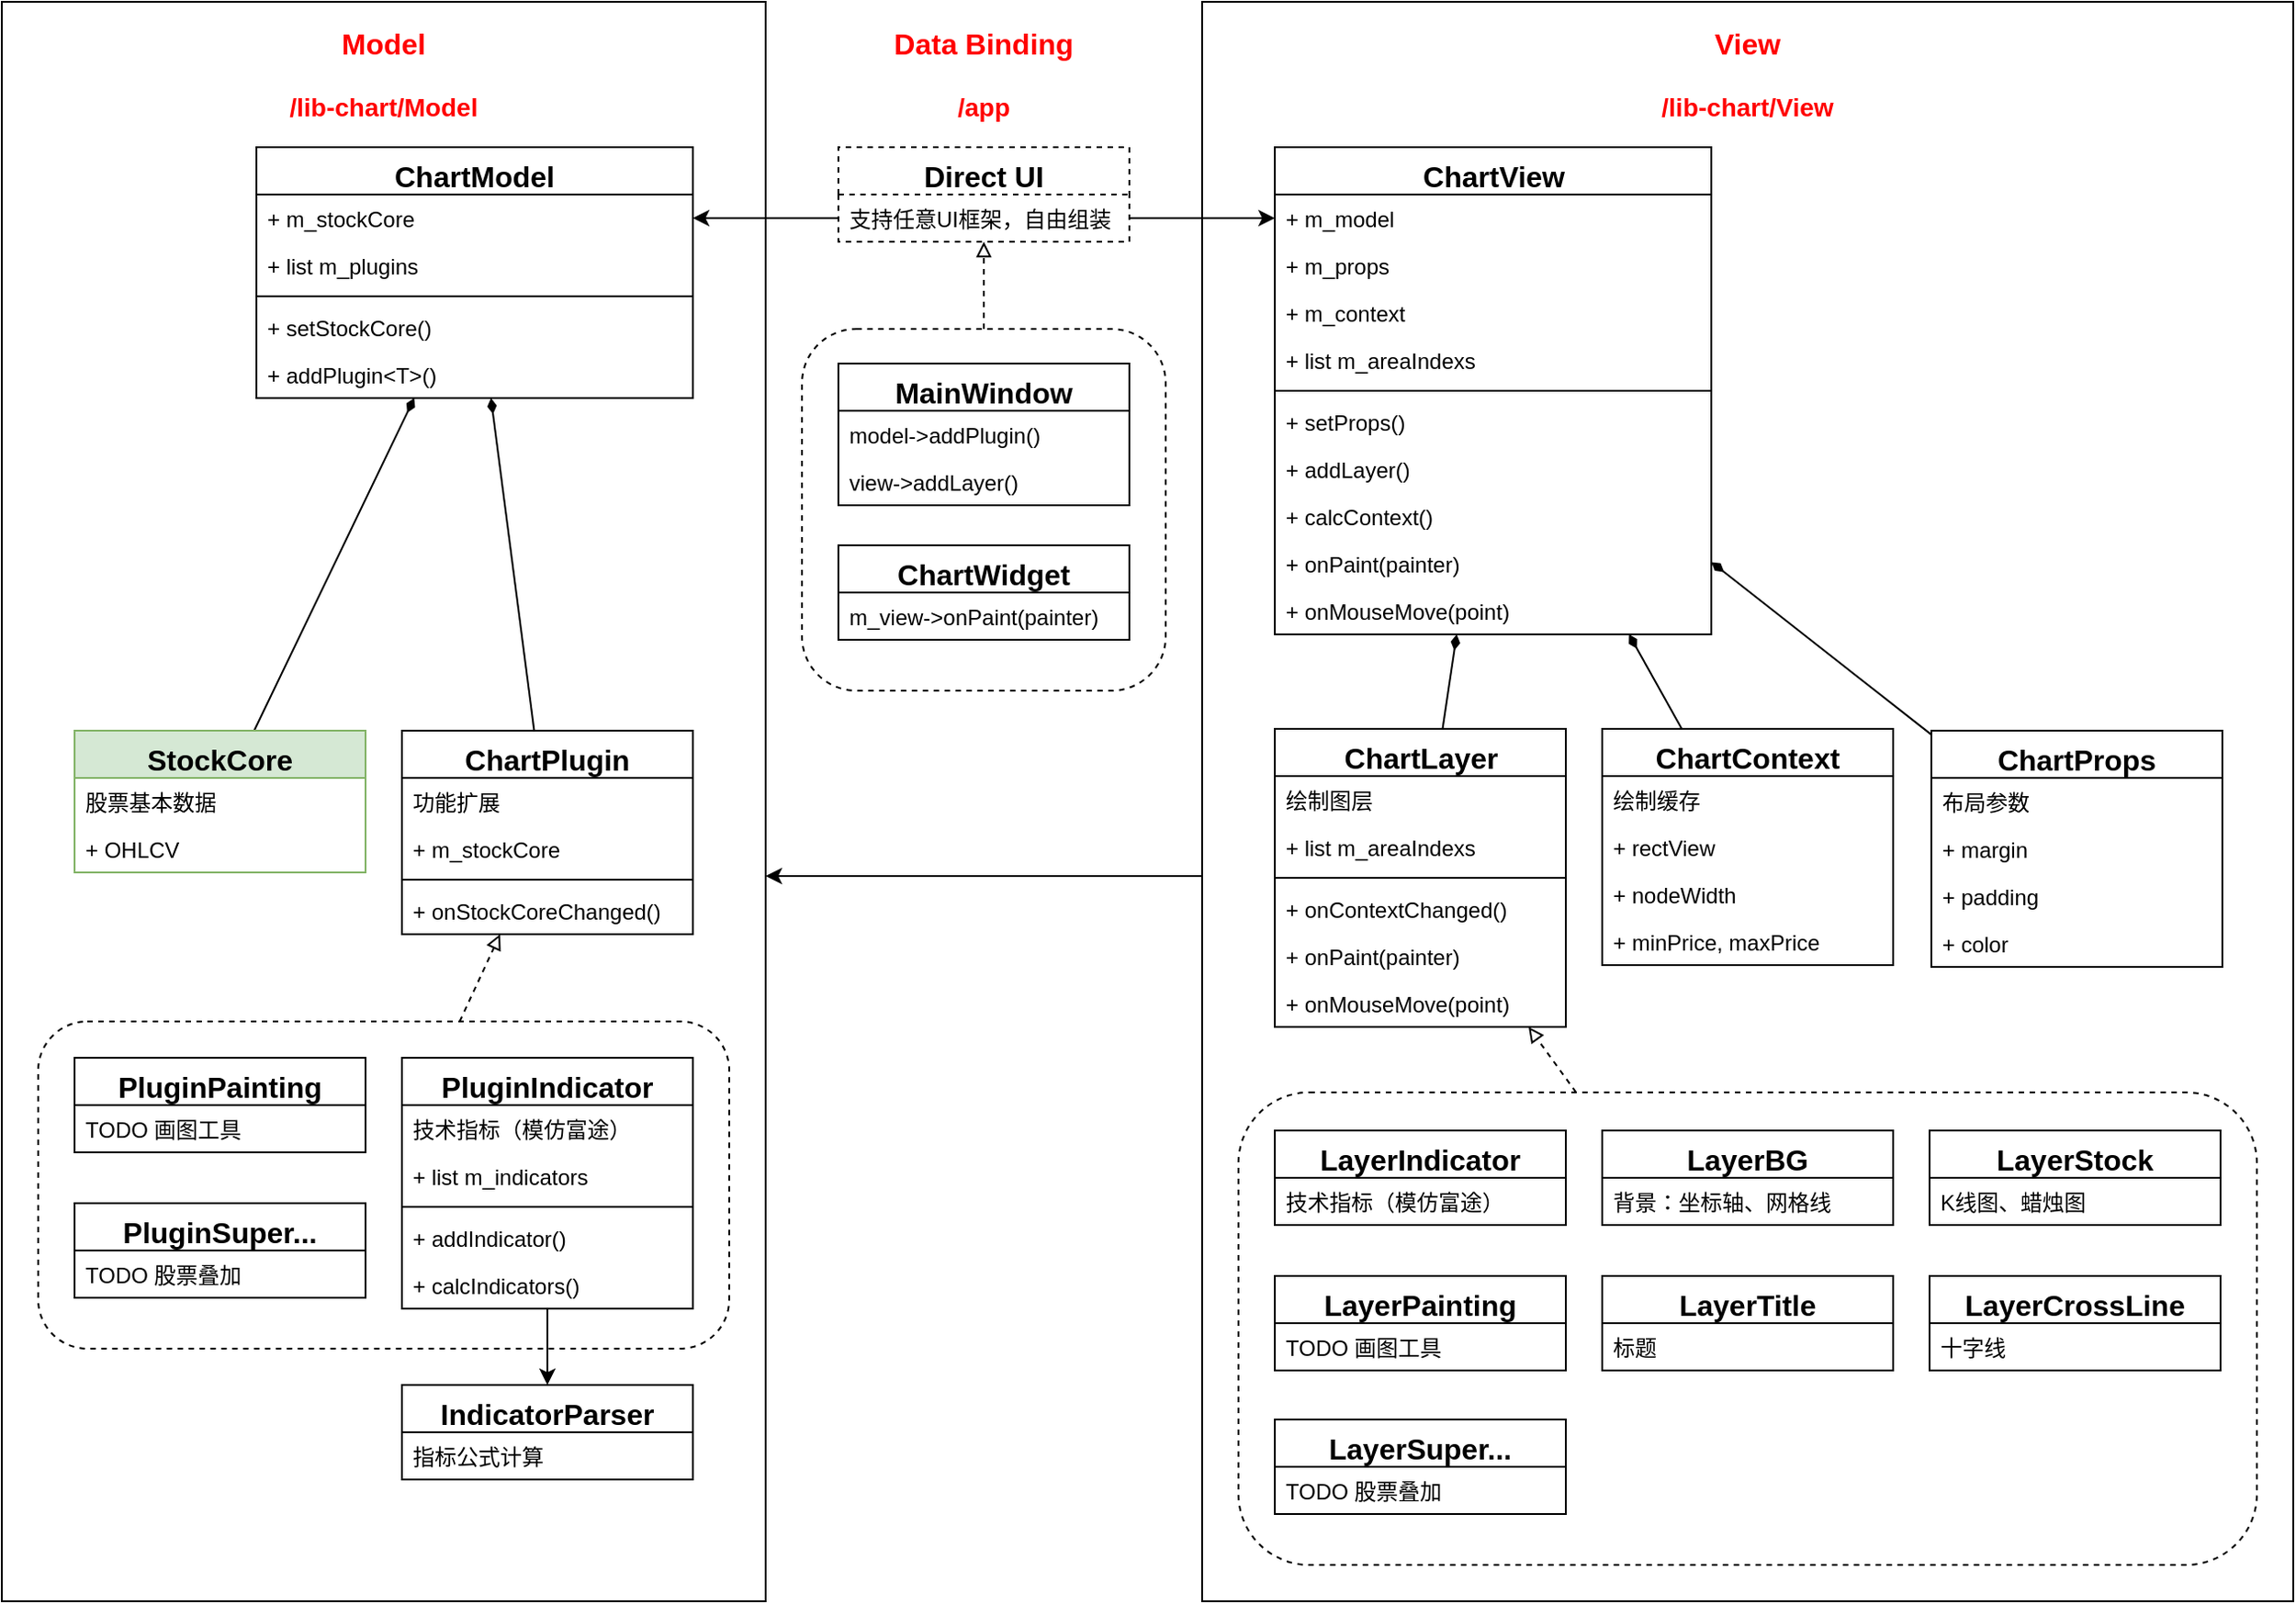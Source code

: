 <mxfile version="20.8.16" type="device"><diagram id="OxLUvv9R1Q_fNie7g9IL" name="第 1 页"><mxGraphModel dx="1098" dy="868" grid="1" gridSize="10" guides="1" tooltips="1" connect="1" arrows="1" fold="1" page="1" pageScale="1" pageWidth="827" pageHeight="1169" math="0" shadow="0"><root><mxCell id="0"/><mxCell id="1" parent="0"/><mxCell id="dZIWXUb1Ma_gfkpm0XGD-56" value="" style="rounded=0;whiteSpace=wrap;html=1;glass=0;shadow=0;" vertex="1" parent="1"><mxGeometry x="20" y="40" width="420" height="880" as="geometry"/></mxCell><mxCell id="dZIWXUb1Ma_gfkpm0XGD-57" value="" style="rounded=0;whiteSpace=wrap;html=1;" vertex="1" parent="1"><mxGeometry x="680" y="40" width="600" height="880" as="geometry"/></mxCell><mxCell id="dZIWXUb1Ma_gfkpm0XGD-43" style="edgeStyle=none;rounded=0;orthogonalLoop=1;jettySize=auto;html=1;endArrow=block;endFill=0;dashed=1;" edge="1" parent="1" source="dZIWXUb1Ma_gfkpm0XGD-32" target="x92rDyIkl2Hdk8rhzTcv-98"><mxGeometry relative="1" as="geometry"/></mxCell><mxCell id="dZIWXUb1Ma_gfkpm0XGD-32" value="" style="rounded=1;whiteSpace=wrap;html=1;labelBackgroundColor=none;dashed=1;" vertex="1" parent="1"><mxGeometry x="460" y="220" width="200" height="199" as="geometry"/></mxCell><mxCell id="dZIWXUb1Ma_gfkpm0XGD-40" style="edgeStyle=none;rounded=0;orthogonalLoop=1;jettySize=auto;html=1;dashed=1;endArrow=block;endFill=0;" edge="1" parent="1" source="Jx--1LyCdlOMn9CfVuIm-120" target="Jx--1LyCdlOMn9CfVuIm-84"><mxGeometry relative="1" as="geometry"/></mxCell><mxCell id="Jx--1LyCdlOMn9CfVuIm-120" value="" style="rounded=1;whiteSpace=wrap;html=1;labelBackgroundColor=none;fillColor=none;dashed=1;" parent="1" vertex="1"><mxGeometry x="700" y="640" width="560" height="260" as="geometry"/></mxCell><mxCell id="dZIWXUb1Ma_gfkpm0XGD-38" style="edgeStyle=none;rounded=0;orthogonalLoop=1;jettySize=auto;html=1;endArrow=block;endFill=0;dashed=1;" edge="1" parent="1" source="Jx--1LyCdlOMn9CfVuIm-77" target="x92rDyIkl2Hdk8rhzTcv-103"><mxGeometry relative="1" as="geometry"/></mxCell><mxCell id="Jx--1LyCdlOMn9CfVuIm-77" value="" style="rounded=1;whiteSpace=wrap;html=1;labelBackgroundColor=none;fillColor=none;dashed=1;" parent="1" vertex="1"><mxGeometry x="40" y="601" width="380" height="180" as="geometry"/></mxCell><mxCell id="x92rDyIkl2Hdk8rhzTcv-42" value="ChartModel" style="swimlane;fontStyle=1;align=center;verticalAlign=top;childLayout=stackLayout;horizontal=1;startSize=26;horizontalStack=0;resizeParent=1;resizeParentMax=0;resizeLast=0;collapsible=1;marginBottom=0;fontSize=16;" parent="1" vertex="1"><mxGeometry x="160" y="120" width="240" height="138" as="geometry"/></mxCell><mxCell id="x92rDyIkl2Hdk8rhzTcv-43" value="+ m_stockCore" style="text;strokeColor=none;fillColor=none;align=left;verticalAlign=top;spacingLeft=4;spacingRight=4;overflow=hidden;rotatable=0;points=[[0,0.5],[1,0.5]];portConstraint=eastwest;" parent="x92rDyIkl2Hdk8rhzTcv-42" vertex="1"><mxGeometry y="26" width="240" height="26" as="geometry"/></mxCell><mxCell id="x92rDyIkl2Hdk8rhzTcv-47" value="+ list m_plugins" style="text;strokeColor=none;fillColor=none;align=left;verticalAlign=top;spacingLeft=4;spacingRight=4;overflow=hidden;rotatable=0;points=[[0,0.5],[1,0.5]];portConstraint=eastwest;" parent="x92rDyIkl2Hdk8rhzTcv-42" vertex="1"><mxGeometry y="52" width="240" height="26" as="geometry"/></mxCell><mxCell id="x92rDyIkl2Hdk8rhzTcv-44" value="" style="line;strokeWidth=1;fillColor=none;align=left;verticalAlign=middle;spacingTop=-1;spacingLeft=3;spacingRight=3;rotatable=0;labelPosition=right;points=[];portConstraint=eastwest;" parent="x92rDyIkl2Hdk8rhzTcv-42" vertex="1"><mxGeometry y="78" width="240" height="8" as="geometry"/></mxCell><mxCell id="Jx--1LyCdlOMn9CfVuIm-8" value="+ setStockCore()" style="text;strokeColor=none;fillColor=none;align=left;verticalAlign=top;spacingLeft=4;spacingRight=4;overflow=hidden;rotatable=0;points=[[0,0.5],[1,0.5]];portConstraint=eastwest;" parent="x92rDyIkl2Hdk8rhzTcv-42" vertex="1"><mxGeometry y="86" width="240" height="26" as="geometry"/></mxCell><mxCell id="Jx--1LyCdlOMn9CfVuIm-9" value="+ addPlugin&lt;T&gt;()" style="text;strokeColor=none;fillColor=none;align=left;verticalAlign=top;spacingLeft=4;spacingRight=4;overflow=hidden;rotatable=0;points=[[0,0.5],[1,0.5]];portConstraint=eastwest;" parent="x92rDyIkl2Hdk8rhzTcv-42" vertex="1"><mxGeometry y="112" width="240" height="26" as="geometry"/></mxCell><mxCell id="dZIWXUb1Ma_gfkpm0XGD-36" style="edgeStyle=none;rounded=0;orthogonalLoop=1;jettySize=auto;html=1;endArrow=diamondThin;endFill=1;" edge="1" parent="1" source="x92rDyIkl2Hdk8rhzTcv-52" target="x92rDyIkl2Hdk8rhzTcv-139"><mxGeometry relative="1" as="geometry"/></mxCell><mxCell id="x92rDyIkl2Hdk8rhzTcv-52" value="ChartContext" style="swimlane;fontStyle=1;align=center;verticalAlign=top;childLayout=stackLayout;horizontal=1;startSize=26;horizontalStack=0;resizeParent=1;resizeParentMax=0;resizeLast=0;collapsible=1;marginBottom=0;fontSize=16;" parent="1" vertex="1"><mxGeometry x="900" y="440" width="160" height="130" as="geometry"/></mxCell><mxCell id="x92rDyIkl2Hdk8rhzTcv-53" value="绘制缓存" style="text;strokeColor=none;fillColor=none;align=left;verticalAlign=top;spacingLeft=4;spacingRight=4;overflow=hidden;rotatable=0;points=[[0,0.5],[1,0.5]];portConstraint=eastwest;" parent="x92rDyIkl2Hdk8rhzTcv-52" vertex="1"><mxGeometry y="26" width="160" height="26" as="geometry"/></mxCell><mxCell id="Jx--1LyCdlOMn9CfVuIm-75" value="+ rectView" style="text;strokeColor=none;fillColor=none;align=left;verticalAlign=top;spacingLeft=4;spacingRight=4;overflow=hidden;rotatable=0;points=[[0,0.5],[1,0.5]];portConstraint=eastwest;" parent="x92rDyIkl2Hdk8rhzTcv-52" vertex="1"><mxGeometry y="52" width="160" height="26" as="geometry"/></mxCell><mxCell id="Jx--1LyCdlOMn9CfVuIm-14" value="+ nodeWidth" style="text;strokeColor=none;fillColor=none;align=left;verticalAlign=top;spacingLeft=4;spacingRight=4;overflow=hidden;rotatable=0;points=[[0,0.5],[1,0.5]];portConstraint=eastwest;" parent="x92rDyIkl2Hdk8rhzTcv-52" vertex="1"><mxGeometry y="78" width="160" height="26" as="geometry"/></mxCell><mxCell id="Jx--1LyCdlOMn9CfVuIm-20" value="+ minPrice, maxPrice" style="text;strokeColor=none;fillColor=none;align=left;verticalAlign=top;spacingLeft=4;spacingRight=4;overflow=hidden;rotatable=0;points=[[0,0.5],[1,0.5]];portConstraint=eastwest;" parent="x92rDyIkl2Hdk8rhzTcv-52" vertex="1"><mxGeometry y="104" width="160" height="26" as="geometry"/></mxCell><mxCell id="dZIWXUb1Ma_gfkpm0XGD-37" style="edgeStyle=none;rounded=0;orthogonalLoop=1;jettySize=auto;html=1;endArrow=diamondThin;endFill=1;" edge="1" parent="1" source="x92rDyIkl2Hdk8rhzTcv-89" target="x92rDyIkl2Hdk8rhzTcv-139"><mxGeometry relative="1" as="geometry"/></mxCell><mxCell id="x92rDyIkl2Hdk8rhzTcv-89" value="ChartProps" style="swimlane;fontStyle=1;align=center;verticalAlign=top;childLayout=stackLayout;horizontal=1;startSize=26;horizontalStack=0;resizeParent=1;resizeParentMax=0;resizeLast=0;collapsible=1;marginBottom=0;fontSize=16;" parent="1" vertex="1"><mxGeometry x="1081" y="441" width="160" height="130" as="geometry"/></mxCell><mxCell id="x92rDyIkl2Hdk8rhzTcv-91" value="布局参数" style="text;strokeColor=none;fillColor=none;align=left;verticalAlign=top;spacingLeft=4;spacingRight=4;overflow=hidden;rotatable=0;points=[[0,0.5],[1,0.5]];portConstraint=eastwest;" parent="x92rDyIkl2Hdk8rhzTcv-89" vertex="1"><mxGeometry y="26" width="160" height="26" as="geometry"/></mxCell><mxCell id="Jx--1LyCdlOMn9CfVuIm-74" value="+ margin" style="text;strokeColor=none;fillColor=none;align=left;verticalAlign=top;spacingLeft=4;spacingRight=4;overflow=hidden;rotatable=0;points=[[0,0.5],[1,0.5]];portConstraint=eastwest;" parent="x92rDyIkl2Hdk8rhzTcv-89" vertex="1"><mxGeometry y="52" width="160" height="26" as="geometry"/></mxCell><mxCell id="Jx--1LyCdlOMn9CfVuIm-18" value="+ padding" style="text;strokeColor=none;fillColor=none;align=left;verticalAlign=top;spacingLeft=4;spacingRight=4;overflow=hidden;rotatable=0;points=[[0,0.5],[1,0.5]];portConstraint=eastwest;" parent="x92rDyIkl2Hdk8rhzTcv-89" vertex="1"><mxGeometry y="78" width="160" height="26" as="geometry"/></mxCell><mxCell id="Jx--1LyCdlOMn9CfVuIm-19" value="+ color" style="text;strokeColor=none;fillColor=none;align=left;verticalAlign=top;spacingLeft=4;spacingRight=4;overflow=hidden;rotatable=0;points=[[0,0.5],[1,0.5]];portConstraint=eastwest;" parent="x92rDyIkl2Hdk8rhzTcv-89" vertex="1"><mxGeometry y="104" width="160" height="26" as="geometry"/></mxCell><mxCell id="x92rDyIkl2Hdk8rhzTcv-98" value="Direct UI" style="swimlane;fontStyle=1;align=center;verticalAlign=top;childLayout=stackLayout;horizontal=1;startSize=26;horizontalStack=0;resizeParent=1;resizeParentMax=0;resizeLast=0;collapsible=1;marginBottom=0;fontSize=16;dashed=1;" parent="1" vertex="1"><mxGeometry x="480" y="120" width="160" height="52" as="geometry"/></mxCell><mxCell id="x92rDyIkl2Hdk8rhzTcv-99" value="支持任意UI框架，自由组装" style="text;strokeColor=none;fillColor=none;align=left;verticalAlign=top;spacingLeft=4;spacingRight=4;overflow=hidden;rotatable=0;points=[[0,0.5],[1,0.5]];portConstraint=eastwest;" parent="x92rDyIkl2Hdk8rhzTcv-98" vertex="1"><mxGeometry y="26" width="160" height="26" as="geometry"/></mxCell><mxCell id="dZIWXUb1Ma_gfkpm0XGD-33" style="edgeStyle=none;rounded=0;orthogonalLoop=1;jettySize=auto;html=1;endArrow=diamondThin;endFill=1;" edge="1" parent="1" source="x92rDyIkl2Hdk8rhzTcv-103" target="x92rDyIkl2Hdk8rhzTcv-42"><mxGeometry relative="1" as="geometry"/></mxCell><mxCell id="x92rDyIkl2Hdk8rhzTcv-103" value="ChartPlugin" style="swimlane;fontStyle=1;align=center;verticalAlign=top;childLayout=stackLayout;horizontal=1;startSize=26;horizontalStack=0;resizeParent=1;resizeParentMax=0;resizeLast=0;collapsible=1;marginBottom=0;fontSize=16;" parent="1" vertex="1"><mxGeometry x="240" y="441" width="160" height="112" as="geometry"/></mxCell><mxCell id="x92rDyIkl2Hdk8rhzTcv-106" value="功能扩展" style="text;strokeColor=none;fillColor=none;align=left;verticalAlign=top;spacingLeft=4;spacingRight=4;overflow=hidden;rotatable=0;points=[[0,0.5],[1,0.5]];portConstraint=eastwest;" parent="x92rDyIkl2Hdk8rhzTcv-103" vertex="1"><mxGeometry y="26" width="160" height="26" as="geometry"/></mxCell><mxCell id="Jx--1LyCdlOMn9CfVuIm-72" value="+ m_stockCore" style="text;strokeColor=none;fillColor=none;align=left;verticalAlign=top;spacingLeft=4;spacingRight=4;overflow=hidden;rotatable=0;points=[[0,0.5],[1,0.5]];portConstraint=eastwest;" parent="x92rDyIkl2Hdk8rhzTcv-103" vertex="1"><mxGeometry y="52" width="160" height="26" as="geometry"/></mxCell><mxCell id="dZIWXUb1Ma_gfkpm0XGD-69" value="" style="endArrow=classic;html=1;rounded=0;" edge="1" parent="x92rDyIkl2Hdk8rhzTcv-103"><mxGeometry width="50" height="50" relative="1" as="geometry"><mxPoint x="440" y="80" as="sourcePoint"/><mxPoint x="200" y="80" as="targetPoint"/></mxGeometry></mxCell><mxCell id="x92rDyIkl2Hdk8rhzTcv-107" value="" style="line;strokeWidth=1;fillColor=none;align=left;verticalAlign=middle;spacingTop=-1;spacingLeft=3;spacingRight=3;rotatable=0;labelPosition=right;points=[];portConstraint=eastwest;" parent="x92rDyIkl2Hdk8rhzTcv-103" vertex="1"><mxGeometry y="78" width="160" height="8" as="geometry"/></mxCell><mxCell id="x92rDyIkl2Hdk8rhzTcv-108" value="+ onStockCoreChanged()" style="text;strokeColor=none;fillColor=none;align=left;verticalAlign=top;spacingLeft=4;spacingRight=4;overflow=hidden;rotatable=0;points=[[0,0.5],[1,0.5]];portConstraint=eastwest;" parent="x92rDyIkl2Hdk8rhzTcv-103" vertex="1"><mxGeometry y="86" width="160" height="26" as="geometry"/></mxCell><mxCell id="dZIWXUb1Ma_gfkpm0XGD-34" style="edgeStyle=none;rounded=0;orthogonalLoop=1;jettySize=auto;html=1;endArrow=diamondThin;endFill=1;" edge="1" parent="1" source="x92rDyIkl2Hdk8rhzTcv-112" target="x92rDyIkl2Hdk8rhzTcv-42"><mxGeometry relative="1" as="geometry"/></mxCell><mxCell id="x92rDyIkl2Hdk8rhzTcv-112" value="StockCore" style="swimlane;fontStyle=1;align=center;verticalAlign=top;childLayout=stackLayout;horizontal=1;startSize=26;horizontalStack=0;resizeParent=1;resizeParentMax=0;resizeLast=0;collapsible=1;marginBottom=0;fontSize=16;fillColor=#d5e8d4;strokeColor=#82b366;" parent="1" vertex="1"><mxGeometry x="60" y="441" width="160" height="78" as="geometry"/></mxCell><mxCell id="x92rDyIkl2Hdk8rhzTcv-113" value="股票基本数据" style="text;strokeColor=none;fillColor=none;align=left;verticalAlign=top;spacingLeft=4;spacingRight=4;overflow=hidden;rotatable=0;points=[[0,0.5],[1,0.5]];portConstraint=eastwest;" parent="x92rDyIkl2Hdk8rhzTcv-112" vertex="1"><mxGeometry y="26" width="160" height="26" as="geometry"/></mxCell><mxCell id="Jx--1LyCdlOMn9CfVuIm-73" value="+ OHLCV" style="text;strokeColor=none;fillColor=none;align=left;verticalAlign=top;spacingLeft=4;spacingRight=4;overflow=hidden;rotatable=0;points=[[0,0.5],[1,0.5]];portConstraint=eastwest;" parent="x92rDyIkl2Hdk8rhzTcv-112" vertex="1"><mxGeometry y="52" width="160" height="26" as="geometry"/></mxCell><mxCell id="x92rDyIkl2Hdk8rhzTcv-139" value="ChartView" style="swimlane;fontStyle=1;align=center;verticalAlign=top;childLayout=stackLayout;horizontal=1;startSize=26;horizontalStack=0;resizeParent=1;resizeParentMax=0;resizeLast=0;collapsible=1;marginBottom=0;fontSize=16;html=1;" parent="1" vertex="1"><mxGeometry x="720" y="120" width="240" height="268" as="geometry"/></mxCell><mxCell id="x92rDyIkl2Hdk8rhzTcv-140" value="+ m_model" style="text;strokeColor=none;fillColor=none;align=left;verticalAlign=top;spacingLeft=4;spacingRight=4;overflow=hidden;rotatable=0;points=[[0,0.5],[1,0.5]];portConstraint=eastwest;" parent="x92rDyIkl2Hdk8rhzTcv-139" vertex="1"><mxGeometry y="26" width="240" height="26" as="geometry"/></mxCell><mxCell id="Jx--1LyCdlOMn9CfVuIm-16" value="+ m_props" style="text;strokeColor=none;fillColor=none;align=left;verticalAlign=top;spacingLeft=4;spacingRight=4;overflow=hidden;rotatable=0;points=[[0,0.5],[1,0.5]];portConstraint=eastwest;" parent="x92rDyIkl2Hdk8rhzTcv-139" vertex="1"><mxGeometry y="52" width="240" height="26" as="geometry"/></mxCell><mxCell id="Jx--1LyCdlOMn9CfVuIm-17" value="+ m_context" style="text;strokeColor=none;fillColor=none;align=left;verticalAlign=top;spacingLeft=4;spacingRight=4;overflow=hidden;rotatable=0;points=[[0,0.5],[1,0.5]];portConstraint=eastwest;" parent="x92rDyIkl2Hdk8rhzTcv-139" vertex="1"><mxGeometry y="78" width="240" height="26" as="geometry"/></mxCell><mxCell id="Jx--1LyCdlOMn9CfVuIm-22" value="+ list m_areaIndexs" style="text;strokeColor=none;fillColor=none;align=left;verticalAlign=top;spacingLeft=4;spacingRight=4;overflow=hidden;rotatable=0;points=[[0,0.5],[1,0.5]];portConstraint=eastwest;" parent="x92rDyIkl2Hdk8rhzTcv-139" vertex="1"><mxGeometry y="104" width="240" height="26" as="geometry"/></mxCell><mxCell id="x92rDyIkl2Hdk8rhzTcv-141" value="" style="line;strokeWidth=1;fillColor=none;align=left;verticalAlign=middle;spacingTop=-1;spacingLeft=3;spacingRight=3;rotatable=0;labelPosition=right;points=[];portConstraint=eastwest;" parent="x92rDyIkl2Hdk8rhzTcv-139" vertex="1"><mxGeometry y="130" width="240" height="8" as="geometry"/></mxCell><mxCell id="x92rDyIkl2Hdk8rhzTcv-143" value="+ setProps()" style="text;strokeColor=none;fillColor=none;align=left;verticalAlign=top;spacingLeft=4;spacingRight=4;overflow=hidden;rotatable=0;points=[[0,0.5],[1,0.5]];portConstraint=eastwest;" parent="x92rDyIkl2Hdk8rhzTcv-139" vertex="1"><mxGeometry y="138" width="240" height="26" as="geometry"/></mxCell><mxCell id="Jx--1LyCdlOMn9CfVuIm-35" value="+ addLayer()" style="text;strokeColor=none;fillColor=none;align=left;verticalAlign=top;spacingLeft=4;spacingRight=4;overflow=hidden;rotatable=0;points=[[0,0.5],[1,0.5]];portConstraint=eastwest;" parent="x92rDyIkl2Hdk8rhzTcv-139" vertex="1"><mxGeometry y="164" width="240" height="26" as="geometry"/></mxCell><mxCell id="Jx--1LyCdlOMn9CfVuIm-36" value="+ calcContext()" style="text;strokeColor=none;fillColor=none;align=left;verticalAlign=top;spacingLeft=4;spacingRight=4;overflow=hidden;rotatable=0;points=[[0,0.5],[1,0.5]];portConstraint=eastwest;" parent="x92rDyIkl2Hdk8rhzTcv-139" vertex="1"><mxGeometry y="190" width="240" height="26" as="geometry"/></mxCell><mxCell id="Jx--1LyCdlOMn9CfVuIm-37" value="+ onPaint(painter)" style="text;strokeColor=none;fillColor=none;align=left;verticalAlign=top;spacingLeft=4;spacingRight=4;overflow=hidden;rotatable=0;points=[[0,0.5],[1,0.5]];portConstraint=eastwest;" parent="x92rDyIkl2Hdk8rhzTcv-139" vertex="1"><mxGeometry y="216" width="240" height="26" as="geometry"/></mxCell><mxCell id="Jx--1LyCdlOMn9CfVuIm-38" value="+ onMouseMove(point)" style="text;strokeColor=none;fillColor=none;align=left;verticalAlign=top;spacingLeft=4;spacingRight=4;overflow=hidden;rotatable=0;points=[[0,0.5],[1,0.5]];portConstraint=eastwest;" parent="x92rDyIkl2Hdk8rhzTcv-139" vertex="1"><mxGeometry y="242" width="240" height="26" as="geometry"/></mxCell><mxCell id="Jx--1LyCdlOMn9CfVuIm-81" style="edgeStyle=none;rounded=0;orthogonalLoop=1;jettySize=auto;html=1;fontColor=#000000;startArrow=none;startFill=0;" parent="1" source="Jx--1LyCdlOMn9CfVuIm-57" target="Jx--1LyCdlOMn9CfVuIm-79" edge="1"><mxGeometry relative="1" as="geometry"/></mxCell><mxCell id="Jx--1LyCdlOMn9CfVuIm-57" value="PluginIndicator" style="swimlane;fontStyle=1;align=center;verticalAlign=top;childLayout=stackLayout;horizontal=1;startSize=26;horizontalStack=0;resizeParent=1;resizeParentMax=0;resizeLast=0;collapsible=1;marginBottom=0;fontSize=16;" parent="1" vertex="1"><mxGeometry x="240" y="621" width="160" height="138" as="geometry"/></mxCell><mxCell id="Jx--1LyCdlOMn9CfVuIm-58" value="技术指标（模仿富途）" style="text;strokeColor=none;fillColor=none;align=left;verticalAlign=top;spacingLeft=4;spacingRight=4;overflow=hidden;rotatable=0;points=[[0,0.5],[1,0.5]];portConstraint=eastwest;" parent="Jx--1LyCdlOMn9CfVuIm-57" vertex="1"><mxGeometry y="26" width="160" height="26" as="geometry"/></mxCell><mxCell id="Jx--1LyCdlOMn9CfVuIm-71" value="+ list m_indicators" style="text;strokeColor=none;fillColor=none;align=left;verticalAlign=top;spacingLeft=4;spacingRight=4;overflow=hidden;rotatable=0;points=[[0,0.5],[1,0.5]];portConstraint=eastwest;" parent="Jx--1LyCdlOMn9CfVuIm-57" vertex="1"><mxGeometry y="52" width="160" height="26" as="geometry"/></mxCell><mxCell id="Jx--1LyCdlOMn9CfVuIm-59" value="" style="line;strokeWidth=1;fillColor=none;align=left;verticalAlign=middle;spacingTop=-1;spacingLeft=3;spacingRight=3;rotatable=0;labelPosition=right;points=[];portConstraint=eastwest;" parent="Jx--1LyCdlOMn9CfVuIm-57" vertex="1"><mxGeometry y="78" width="160" height="8" as="geometry"/></mxCell><mxCell id="Jx--1LyCdlOMn9CfVuIm-60" value="+ addIndicator()" style="text;strokeColor=none;fillColor=none;align=left;verticalAlign=top;spacingLeft=4;spacingRight=4;overflow=hidden;rotatable=0;points=[[0,0.5],[1,0.5]];portConstraint=eastwest;" parent="Jx--1LyCdlOMn9CfVuIm-57" vertex="1"><mxGeometry y="86" width="160" height="26" as="geometry"/></mxCell><mxCell id="Jx--1LyCdlOMn9CfVuIm-62" value="+ calcIndicators()" style="text;strokeColor=none;fillColor=none;align=left;verticalAlign=top;spacingLeft=4;spacingRight=4;overflow=hidden;rotatable=0;points=[[0,0.5],[1,0.5]];portConstraint=eastwest;" parent="Jx--1LyCdlOMn9CfVuIm-57" vertex="1"><mxGeometry y="112" width="160" height="26" as="geometry"/></mxCell><mxCell id="Jx--1LyCdlOMn9CfVuIm-63" value="PluginPainting" style="swimlane;fontStyle=1;align=center;verticalAlign=top;childLayout=stackLayout;horizontal=1;startSize=26;horizontalStack=0;resizeParent=1;resizeParentMax=0;resizeLast=0;collapsible=1;marginBottom=0;fontSize=16;" parent="1" vertex="1"><mxGeometry x="60" y="621" width="160" height="52" as="geometry"/></mxCell><mxCell id="Jx--1LyCdlOMn9CfVuIm-64" value="TODO 画图工具" style="text;strokeColor=none;fillColor=none;align=left;verticalAlign=top;spacingLeft=4;spacingRight=4;overflow=hidden;rotatable=0;points=[[0,0.5],[1,0.5]];portConstraint=eastwest;" parent="Jx--1LyCdlOMn9CfVuIm-63" vertex="1"><mxGeometry y="26" width="160" height="26" as="geometry"/></mxCell><mxCell id="Jx--1LyCdlOMn9CfVuIm-66" value="PluginSuper..." style="swimlane;fontStyle=1;align=center;verticalAlign=top;childLayout=stackLayout;horizontal=1;startSize=26;horizontalStack=0;resizeParent=1;resizeParentMax=0;resizeLast=0;collapsible=1;marginBottom=0;fontSize=16;" parent="1" vertex="1"><mxGeometry x="60" y="701" width="160" height="52" as="geometry"/></mxCell><mxCell id="Jx--1LyCdlOMn9CfVuIm-67" value="TODO 股票叠加" style="text;strokeColor=none;fillColor=none;align=left;verticalAlign=top;spacingLeft=4;spacingRight=4;overflow=hidden;rotatable=0;points=[[0,0.5],[1,0.5]];portConstraint=eastwest;" parent="Jx--1LyCdlOMn9CfVuIm-66" vertex="1"><mxGeometry y="26" width="160" height="26" as="geometry"/></mxCell><mxCell id="Jx--1LyCdlOMn9CfVuIm-79" value="IndicatorParser" style="swimlane;fontStyle=1;align=center;verticalAlign=top;childLayout=stackLayout;horizontal=1;startSize=26;horizontalStack=0;resizeParent=1;resizeParentMax=0;resizeLast=0;collapsible=1;marginBottom=0;fontSize=16;" parent="1" vertex="1"><mxGeometry x="240" y="801" width="160" height="52" as="geometry"/></mxCell><mxCell id="Jx--1LyCdlOMn9CfVuIm-80" value="指标公式计算" style="text;strokeColor=none;fillColor=none;align=left;verticalAlign=top;spacingLeft=4;spacingRight=4;overflow=hidden;rotatable=0;points=[[0,0.5],[1,0.5]];portConstraint=eastwest;" parent="Jx--1LyCdlOMn9CfVuIm-79" vertex="1"><mxGeometry y="26" width="160" height="26" as="geometry"/></mxCell><mxCell id="dZIWXUb1Ma_gfkpm0XGD-35" style="edgeStyle=none;rounded=0;orthogonalLoop=1;jettySize=auto;html=1;endArrow=diamondThin;endFill=1;" edge="1" parent="1" source="Jx--1LyCdlOMn9CfVuIm-84" target="x92rDyIkl2Hdk8rhzTcv-139"><mxGeometry relative="1" as="geometry"/></mxCell><mxCell id="Jx--1LyCdlOMn9CfVuIm-84" value="ChartLayer" style="swimlane;fontStyle=1;align=center;verticalAlign=top;childLayout=stackLayout;horizontal=1;startSize=26;horizontalStack=0;resizeParent=1;resizeParentMax=0;resizeLast=0;collapsible=1;marginBottom=0;fontSize=16;html=1;" parent="1" vertex="1"><mxGeometry x="720" y="440" width="160" height="164" as="geometry"/></mxCell><mxCell id="Jx--1LyCdlOMn9CfVuIm-85" value="绘制图层" style="text;strokeColor=none;fillColor=none;align=left;verticalAlign=top;spacingLeft=4;spacingRight=4;overflow=hidden;rotatable=0;points=[[0,0.5],[1,0.5]];portConstraint=eastwest;" parent="Jx--1LyCdlOMn9CfVuIm-84" vertex="1"><mxGeometry y="26" width="160" height="26" as="geometry"/></mxCell><mxCell id="Jx--1LyCdlOMn9CfVuIm-86" value="+ list m_areaIndexs" style="text;strokeColor=none;fillColor=none;align=left;verticalAlign=top;spacingLeft=4;spacingRight=4;overflow=hidden;rotatable=0;points=[[0,0.5],[1,0.5]];portConstraint=eastwest;" parent="Jx--1LyCdlOMn9CfVuIm-84" vertex="1"><mxGeometry y="52" width="160" height="26" as="geometry"/></mxCell><mxCell id="Jx--1LyCdlOMn9CfVuIm-89" value="" style="line;strokeWidth=1;fillColor=none;align=left;verticalAlign=middle;spacingTop=-1;spacingLeft=3;spacingRight=3;rotatable=0;labelPosition=right;points=[];portConstraint=eastwest;" parent="Jx--1LyCdlOMn9CfVuIm-84" vertex="1"><mxGeometry y="78" width="160" height="8" as="geometry"/></mxCell><mxCell id="Jx--1LyCdlOMn9CfVuIm-92" value="+ onContextChanged()" style="text;strokeColor=none;fillColor=none;align=left;verticalAlign=top;spacingLeft=4;spacingRight=4;overflow=hidden;rotatable=0;points=[[0,0.5],[1,0.5]];portConstraint=eastwest;" parent="Jx--1LyCdlOMn9CfVuIm-84" vertex="1"><mxGeometry y="86" width="160" height="26" as="geometry"/></mxCell><mxCell id="Jx--1LyCdlOMn9CfVuIm-93" value="+ onPaint(painter)" style="text;strokeColor=none;fillColor=none;align=left;verticalAlign=top;spacingLeft=4;spacingRight=4;overflow=hidden;rotatable=0;points=[[0,0.5],[1,0.5]];portConstraint=eastwest;" parent="Jx--1LyCdlOMn9CfVuIm-84" vertex="1"><mxGeometry y="112" width="160" height="26" as="geometry"/></mxCell><mxCell id="Jx--1LyCdlOMn9CfVuIm-94" value="+ onMouseMove(point)" style="text;strokeColor=none;fillColor=none;align=left;verticalAlign=top;spacingLeft=4;spacingRight=4;overflow=hidden;rotatable=0;points=[[0,0.5],[1,0.5]];portConstraint=eastwest;" parent="Jx--1LyCdlOMn9CfVuIm-84" vertex="1"><mxGeometry y="138" width="160" height="26" as="geometry"/></mxCell><mxCell id="Jx--1LyCdlOMn9CfVuIm-98" value="LayerBG" style="swimlane;fontStyle=1;align=center;verticalAlign=top;childLayout=stackLayout;horizontal=1;startSize=26;horizontalStack=0;resizeParent=1;resizeParentMax=0;resizeLast=0;collapsible=1;marginBottom=0;fontSize=16;" parent="1" vertex="1"><mxGeometry x="900" y="661" width="160" height="52" as="geometry"/></mxCell><mxCell id="Jx--1LyCdlOMn9CfVuIm-99" value="背景：坐标轴、网格线" style="text;strokeColor=none;fillColor=none;align=left;verticalAlign=top;spacingLeft=4;spacingRight=4;overflow=hidden;rotatable=0;points=[[0,0.5],[1,0.5]];portConstraint=eastwest;" parent="Jx--1LyCdlOMn9CfVuIm-98" vertex="1"><mxGeometry y="26" width="160" height="26" as="geometry"/></mxCell><mxCell id="Jx--1LyCdlOMn9CfVuIm-100" value="LayerStock" style="swimlane;fontStyle=1;align=center;verticalAlign=top;childLayout=stackLayout;horizontal=1;startSize=26;horizontalStack=0;resizeParent=1;resizeParentMax=0;resizeLast=0;collapsible=1;marginBottom=0;fontSize=16;" parent="1" vertex="1"><mxGeometry x="1080" y="661" width="160" height="52" as="geometry"/></mxCell><mxCell id="Jx--1LyCdlOMn9CfVuIm-101" value="K线图、蜡烛图" style="text;strokeColor=none;fillColor=none;align=left;verticalAlign=top;spacingLeft=4;spacingRight=4;overflow=hidden;rotatable=0;points=[[0,0.5],[1,0.5]];portConstraint=eastwest;" parent="Jx--1LyCdlOMn9CfVuIm-100" vertex="1"><mxGeometry y="26" width="160" height="26" as="geometry"/></mxCell><mxCell id="Jx--1LyCdlOMn9CfVuIm-102" value="LayerSuper..." style="swimlane;fontStyle=1;align=center;verticalAlign=top;childLayout=stackLayout;horizontal=1;startSize=26;horizontalStack=0;resizeParent=1;resizeParentMax=0;resizeLast=0;collapsible=1;marginBottom=0;fontSize=16;" parent="1" vertex="1"><mxGeometry x="720" y="820" width="160" height="52" as="geometry"/></mxCell><mxCell id="Jx--1LyCdlOMn9CfVuIm-103" value="TODO 股票叠加" style="text;strokeColor=none;fillColor=none;align=left;verticalAlign=top;spacingLeft=4;spacingRight=4;overflow=hidden;rotatable=0;points=[[0,0.5],[1,0.5]];portConstraint=eastwest;" parent="Jx--1LyCdlOMn9CfVuIm-102" vertex="1"><mxGeometry y="26" width="160" height="26" as="geometry"/></mxCell><mxCell id="Jx--1LyCdlOMn9CfVuIm-106" value="LayerCrossLine" style="swimlane;fontStyle=1;align=center;verticalAlign=top;childLayout=stackLayout;horizontal=1;startSize=26;horizontalStack=0;resizeParent=1;resizeParentMax=0;resizeLast=0;collapsible=1;marginBottom=0;fontSize=16;" parent="1" vertex="1"><mxGeometry x="1080" y="741" width="160" height="52" as="geometry"/></mxCell><mxCell id="Jx--1LyCdlOMn9CfVuIm-107" value="十字线" style="text;strokeColor=none;fillColor=none;align=left;verticalAlign=top;spacingLeft=4;spacingRight=4;overflow=hidden;rotatable=0;points=[[0,0.5],[1,0.5]];portConstraint=eastwest;" parent="Jx--1LyCdlOMn9CfVuIm-106" vertex="1"><mxGeometry y="26" width="160" height="26" as="geometry"/></mxCell><mxCell id="Jx--1LyCdlOMn9CfVuIm-108" value="LayerPainting" style="swimlane;fontStyle=1;align=center;verticalAlign=top;childLayout=stackLayout;horizontal=1;startSize=26;horizontalStack=0;resizeParent=1;resizeParentMax=0;resizeLast=0;collapsible=1;marginBottom=0;fontSize=16;" parent="1" vertex="1"><mxGeometry x="720" y="741" width="160" height="52" as="geometry"/></mxCell><mxCell id="Jx--1LyCdlOMn9CfVuIm-109" value="TODO 画图工具" style="text;strokeColor=none;fillColor=none;align=left;verticalAlign=top;spacingLeft=4;spacingRight=4;overflow=hidden;rotatable=0;points=[[0,0.5],[1,0.5]];portConstraint=eastwest;" parent="Jx--1LyCdlOMn9CfVuIm-108" vertex="1"><mxGeometry y="26" width="160" height="26" as="geometry"/></mxCell><mxCell id="Jx--1LyCdlOMn9CfVuIm-110" value="LayerIndicator" style="swimlane;fontStyle=1;align=center;verticalAlign=top;childLayout=stackLayout;horizontal=1;startSize=26;horizontalStack=0;resizeParent=1;resizeParentMax=0;resizeLast=0;collapsible=1;marginBottom=0;fontSize=16;" parent="1" vertex="1"><mxGeometry x="720" y="661" width="160" height="52" as="geometry"/></mxCell><mxCell id="Jx--1LyCdlOMn9CfVuIm-111" value="技术指标（模仿富途）" style="text;strokeColor=none;fillColor=none;align=left;verticalAlign=top;spacingLeft=4;spacingRight=4;overflow=hidden;rotatable=0;points=[[0,0.5],[1,0.5]];portConstraint=eastwest;" parent="Jx--1LyCdlOMn9CfVuIm-110" vertex="1"><mxGeometry y="26" width="160" height="26" as="geometry"/></mxCell><mxCell id="Jx--1LyCdlOMn9CfVuIm-118" value="LayerTitle" style="swimlane;fontStyle=1;align=center;verticalAlign=top;childLayout=stackLayout;horizontal=1;startSize=26;horizontalStack=0;resizeParent=1;resizeParentMax=0;resizeLast=0;collapsible=1;marginBottom=0;fontSize=16;" parent="1" vertex="1"><mxGeometry x="900" y="741" width="160" height="52" as="geometry"/></mxCell><mxCell id="Jx--1LyCdlOMn9CfVuIm-119" value="标题" style="text;strokeColor=none;fillColor=none;align=left;verticalAlign=top;spacingLeft=4;spacingRight=4;overflow=hidden;rotatable=0;points=[[0,0.5],[1,0.5]];portConstraint=eastwest;" parent="Jx--1LyCdlOMn9CfVuIm-118" vertex="1"><mxGeometry y="26" width="160" height="26" as="geometry"/></mxCell><mxCell id="Jx--1LyCdlOMn9CfVuIm-131" value="&lt;font style=&quot;font-size: 16px;&quot;&gt;Model&lt;/font&gt;&lt;br&gt;&lt;br&gt;/lib-chart/Model" style="text;html=1;strokeColor=none;fillColor=none;align=center;verticalAlign=middle;whiteSpace=wrap;rounded=0;fontColor=#FF0000;fontSize=14;fontStyle=1" parent="1" vertex="1"><mxGeometry x="20" y="40" width="420" height="80" as="geometry"/></mxCell><mxCell id="Jx--1LyCdlOMn9CfVuIm-132" value="&lt;font style=&quot;font-size: 16px;&quot;&gt;View&lt;/font&gt;&lt;br&gt;&lt;br&gt;/lib-chart/View" style="text;html=1;strokeColor=none;fillColor=none;align=center;verticalAlign=middle;whiteSpace=wrap;rounded=0;fontColor=#FF0000;fontSize=14;fontStyle=1" parent="1" vertex="1"><mxGeometry x="680" y="40" width="600" height="80" as="geometry"/></mxCell><mxCell id="Jx--1LyCdlOMn9CfVuIm-133" value="&lt;span style=&quot;font-size: 16px;&quot;&gt;Data Binding&lt;/span&gt;&lt;br&gt;&lt;br&gt;/app" style="text;html=1;strokeColor=none;fillColor=none;align=center;verticalAlign=middle;whiteSpace=wrap;rounded=0;fontColor=#FF0000;fontSize=14;fontStyle=1" parent="1" vertex="1"><mxGeometry x="440" y="40" width="240" height="80" as="geometry"/></mxCell><mxCell id="Jx--1LyCdlOMn9CfVuIm-134" value="MainWindow" style="swimlane;fontStyle=1;align=center;verticalAlign=top;childLayout=stackLayout;horizontal=1;startSize=26;horizontalStack=0;resizeParent=1;resizeParentMax=0;resizeLast=0;collapsible=1;marginBottom=0;fontSize=16;" parent="1" vertex="1"><mxGeometry x="480" y="239" width="160" height="78" as="geometry"/></mxCell><mxCell id="Jx--1LyCdlOMn9CfVuIm-135" value="model-&gt;addPlugin()" style="text;strokeColor=none;fillColor=none;align=left;verticalAlign=top;spacingLeft=4;spacingRight=4;overflow=hidden;rotatable=0;points=[[0,0.5],[1,0.5]];portConstraint=eastwest;" parent="Jx--1LyCdlOMn9CfVuIm-134" vertex="1"><mxGeometry y="26" width="160" height="26" as="geometry"/></mxCell><mxCell id="Jx--1LyCdlOMn9CfVuIm-136" value="view-&gt;addLayer()" style="text;strokeColor=none;fillColor=none;align=left;verticalAlign=top;spacingLeft=4;spacingRight=4;overflow=hidden;rotatable=0;points=[[0,0.5],[1,0.5]];portConstraint=eastwest;" parent="Jx--1LyCdlOMn9CfVuIm-134" vertex="1"><mxGeometry y="52" width="160" height="26" as="geometry"/></mxCell><mxCell id="dZIWXUb1Ma_gfkpm0XGD-44" value="ChartWidget" style="swimlane;fontStyle=1;align=center;verticalAlign=top;childLayout=stackLayout;horizontal=1;startSize=26;horizontalStack=0;resizeParent=1;resizeParentMax=0;resizeLast=0;collapsible=1;marginBottom=0;fontSize=16;" vertex="1" parent="1"><mxGeometry x="480" y="339" width="160" height="52" as="geometry"/></mxCell><mxCell id="dZIWXUb1Ma_gfkpm0XGD-47" value="m_view-&gt;onPaint(painter)" style="text;strokeColor=none;fillColor=none;align=left;verticalAlign=top;spacingLeft=4;spacingRight=4;overflow=hidden;rotatable=0;points=[[0,0.5],[1,0.5]];portConstraint=eastwest;" vertex="1" parent="dZIWXUb1Ma_gfkpm0XGD-44"><mxGeometry y="26" width="160" height="26" as="geometry"/></mxCell><mxCell id="dZIWXUb1Ma_gfkpm0XGD-67" style="edgeStyle=none;rounded=0;orthogonalLoop=1;jettySize=auto;html=1;exitX=0;exitY=0.5;exitDx=0;exitDy=0;entryX=1;entryY=0.5;entryDx=0;entryDy=0;endArrow=classic;endFill=1;" edge="1" parent="1" source="x92rDyIkl2Hdk8rhzTcv-99" target="x92rDyIkl2Hdk8rhzTcv-43"><mxGeometry relative="1" as="geometry"/></mxCell><mxCell id="dZIWXUb1Ma_gfkpm0XGD-68" style="edgeStyle=none;rounded=0;orthogonalLoop=1;jettySize=auto;html=1;exitX=1;exitY=0.5;exitDx=0;exitDy=0;entryX=0;entryY=0.5;entryDx=0;entryDy=0;endArrow=classic;endFill=1;" edge="1" parent="1" source="x92rDyIkl2Hdk8rhzTcv-99" target="x92rDyIkl2Hdk8rhzTcv-140"><mxGeometry relative="1" as="geometry"/></mxCell></root></mxGraphModel></diagram></mxfile>